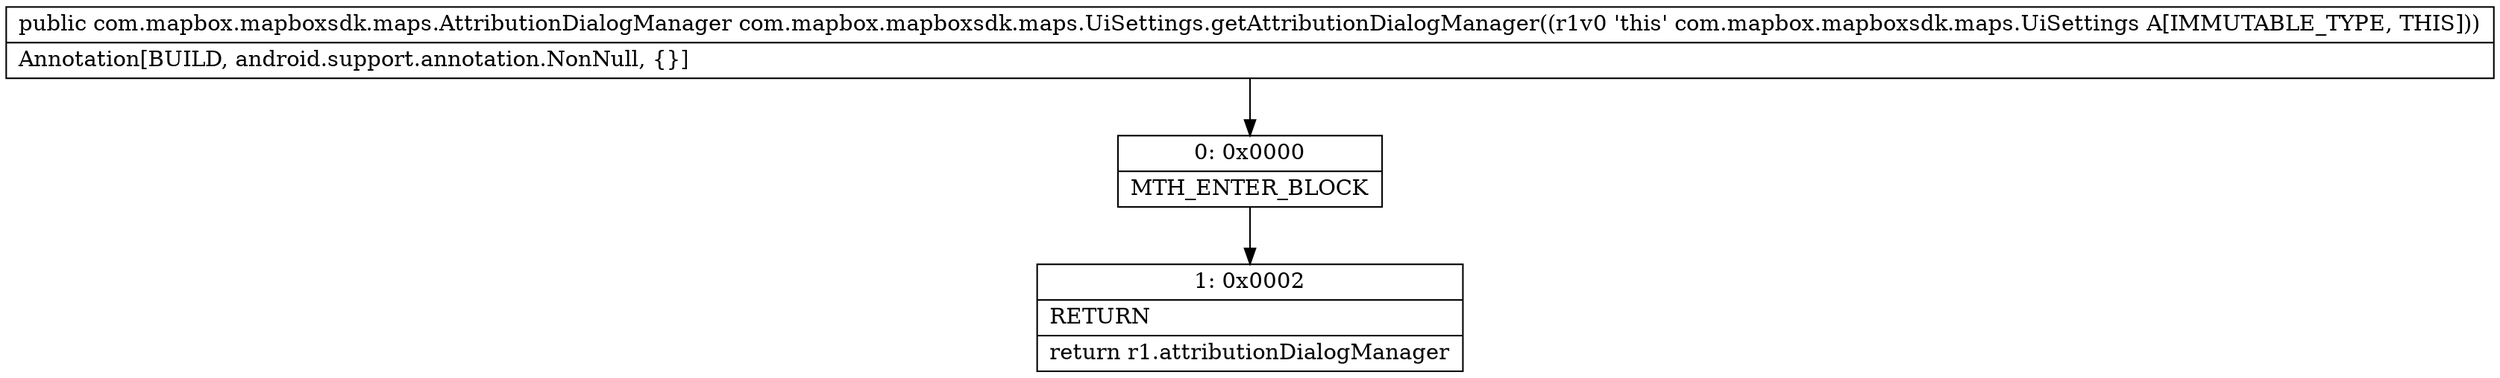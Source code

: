 digraph "CFG forcom.mapbox.mapboxsdk.maps.UiSettings.getAttributionDialogManager()Lcom\/mapbox\/mapboxsdk\/maps\/AttributionDialogManager;" {
Node_0 [shape=record,label="{0\:\ 0x0000|MTH_ENTER_BLOCK\l}"];
Node_1 [shape=record,label="{1\:\ 0x0002|RETURN\l|return r1.attributionDialogManager\l}"];
MethodNode[shape=record,label="{public com.mapbox.mapboxsdk.maps.AttributionDialogManager com.mapbox.mapboxsdk.maps.UiSettings.getAttributionDialogManager((r1v0 'this' com.mapbox.mapboxsdk.maps.UiSettings A[IMMUTABLE_TYPE, THIS]))  | Annotation[BUILD, android.support.annotation.NonNull, \{\}]\l}"];
MethodNode -> Node_0;
Node_0 -> Node_1;
}


